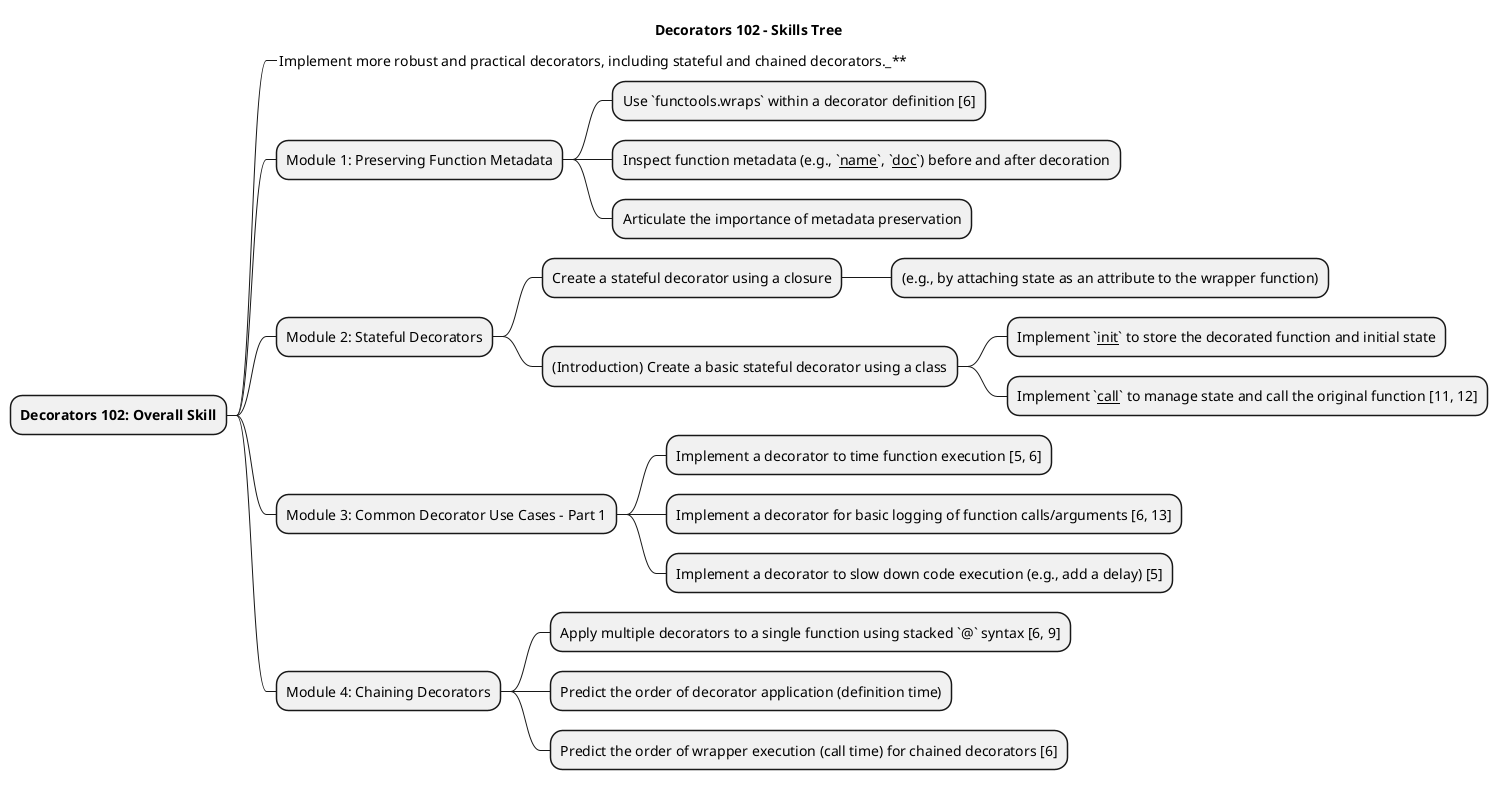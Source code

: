 @startmindmap
title Decorators 102 - Skills Tree

* **Decorators 102: Overall Skill**
**_ Implement more robust and practical decorators, including stateful and chained decorators._**

** Module 1: Preserving Function Metadata
*** Use `functools.wraps` within a decorator definition [6]
*** Inspect function metadata (e.g., `__name__`, `__doc__`) before and after decoration
*** Articulate the importance of metadata preservation

** Module 2: Stateful Decorators
*** Create a stateful decorator using a closure
**** (e.g., by attaching state as an attribute to the wrapper function)
*** (Introduction) Create a basic stateful decorator using a class
**** Implement `__init__` to store the decorated function and initial state
**** Implement `__call__` to manage state and call the original function [11, 12]

** Module 3: Common Decorator Use Cases - Part 1
*** Implement a decorator to time function execution [5, 6]
*** Implement a decorator for basic logging of function calls/arguments [6, 13]
*** Implement a decorator to slow down code execution (e.g., add a delay) [5]

** Module 4: Chaining Decorators
*** Apply multiple decorators to a single function using stacked `@` syntax [6, 9]
*** Predict the order of decorator application (definition time)
*** Predict the order of wrapper execution (call time) for chained decorators [6]

@endmindmap
